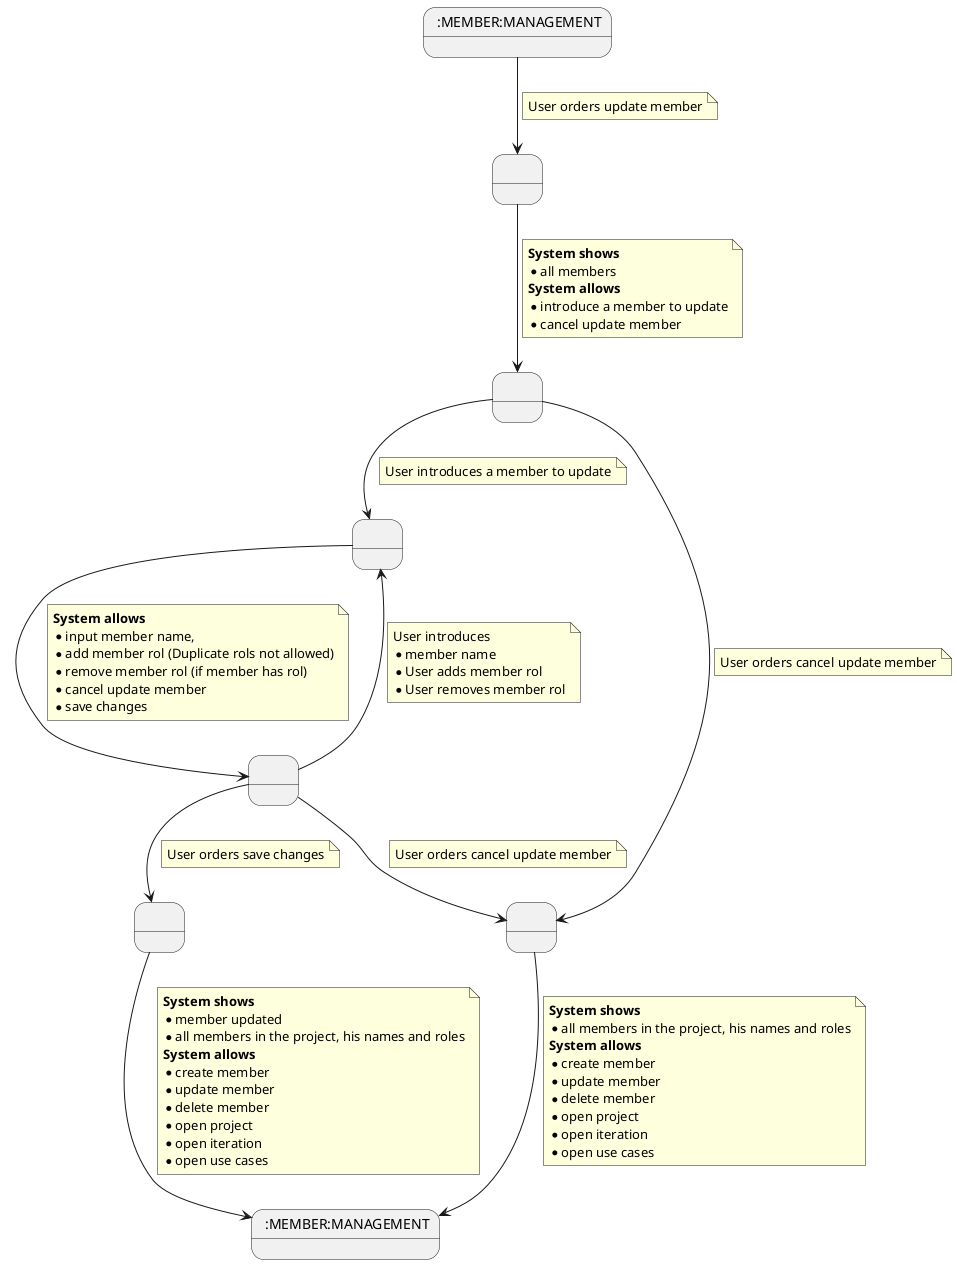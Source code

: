 @startuml

state 0 as " :MEMBER:MANAGEMENT"
state 1 as " "
state 2 as " "
state 3 as " "
state 5 as " "
state 6 as " "
state 8 as " "
state 7 as " :MEMBER:MANAGEMENT"

0 --> 1
note on link
    User orders update member
end note
1 --> 2
note on link
<b>System shows</b>
* all members
<b>System allows</b>
* introduce a member to update
* cancel update member
end note

2 --> 3
note on link
    User introduces a member to update
end note

2 --> 8
note on link
    User orders cancel update member
end note

3 --> 5
note on link
<b>System allows</b>
* input member name,
* add member rol (Duplicate rols not allowed)
* remove member rol (if member has rol)
* cancel update member
* save changes
end note

5 --> 3
note on link
User introduces
* member name
* User adds member rol
* User removes member rol
end note

5 --> 8
note on link
    User orders cancel update member
end note

8 --> 7
    note on link
        <b>System shows</b>
        * all members in the project, his names and roles
        <b>System allows</b>
        * create member
        * update member
        * delete member
        * open project
        * open iteration
        * open use cases
    end note

5 --> 6
note on link
    User orders save changes
end note

6 --> 7
    note on link
        <b>System shows</b>
        * member updated
        * all members in the project, his names and roles
        <b>System allows</b>
        * create member
        * update member
        * delete member
        * open project
        * open iteration
        * open use cases
    end note

@enduml
